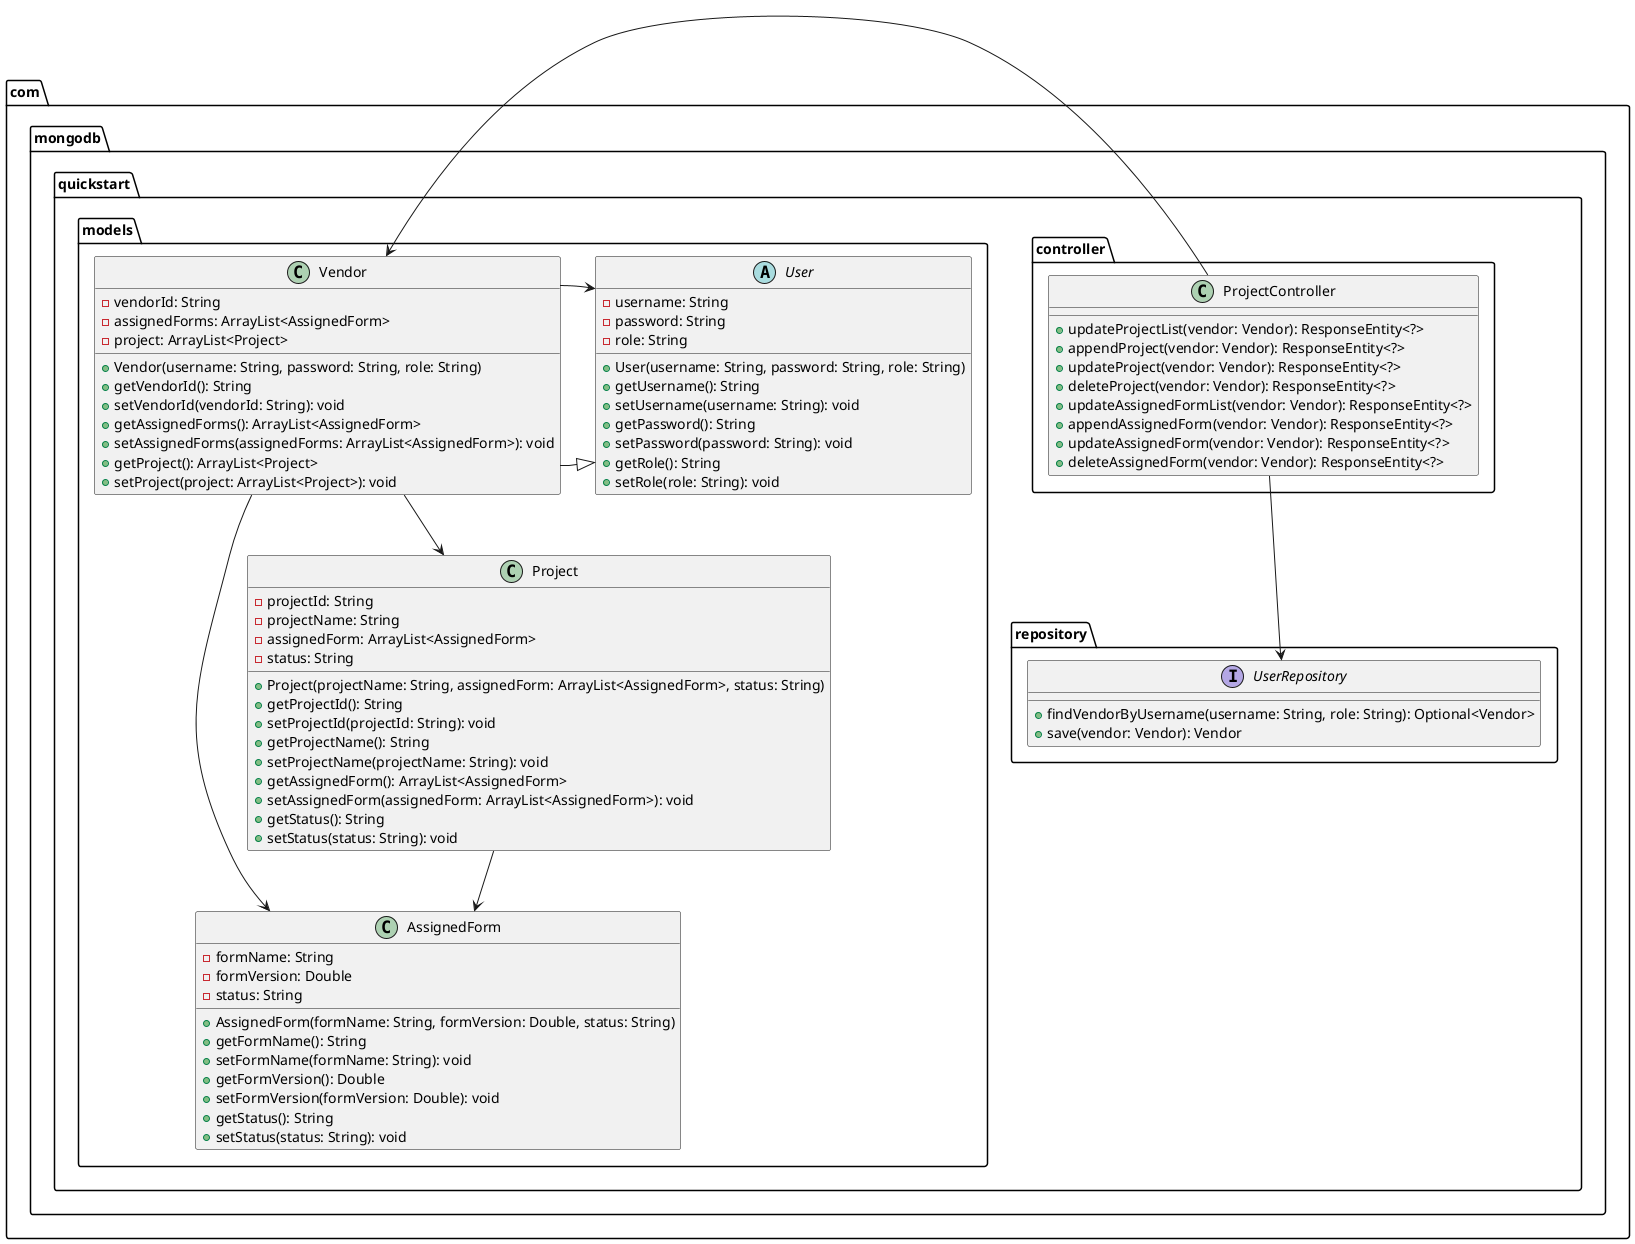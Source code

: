 @startuml

package com.mongodb.quickstart.controller {
    class ProjectController {
        +updateProjectList(vendor: Vendor): ResponseEntity<?>
        +appendProject(vendor: Vendor): ResponseEntity<?>
        +updateProject(vendor: Vendor): ResponseEntity<?>
        +deleteProject(vendor: Vendor): ResponseEntity<?>
        +updateAssignedFormList(vendor: Vendor): ResponseEntity<?>
        +appendAssignedForm(vendor: Vendor): ResponseEntity<?>
        +updateAssignedForm(vendor: Vendor): ResponseEntity<?>
        +deleteAssignedForm(vendor: Vendor): ResponseEntity<?>
    }
}

package com.mongodb.quickstart.models {
    class AssignedForm {
        -formName: String
        -formVersion: Double
        -status: String
        +AssignedForm(formName: String, formVersion: Double, status: String)
        +getFormName(): String
        +setFormName(formName: String): void
        +getFormVersion(): Double
        +setFormVersion(formVersion: Double): void
        +getStatus(): String
        +setStatus(status: String): void
    }

    class Project {
        -projectId: String
        -projectName: String
        -assignedForm: ArrayList<AssignedForm>
        -status: String
        +Project(projectName: String, assignedForm: ArrayList<AssignedForm>, status: String)
        +getProjectId(): String
        +setProjectId(projectId: String): void
        +getProjectName(): String
        +setProjectName(projectName: String): void
        +getAssignedForm(): ArrayList<AssignedForm>
        +setAssignedForm(assignedForm: ArrayList<AssignedForm>): void
        +getStatus(): String
        +setStatus(status: String): void
    }

    abstract class User {
        -username: String
        -password: String
        -role: String
        +User(username: String, password: String, role: String)
        +getUsername(): String
        +setUsername(username: String): void
        +getPassword(): String
        +setPassword(password: String): void
        +getRole(): String
        +setRole(role: String): void
    }

    class Vendor extends User {
        -vendorId: String
        -assignedForms: ArrayList<AssignedForm>
        -project: ArrayList<Project>
        +Vendor(username: String, password: String, role: String)
        +getVendorId(): String
        +setVendorId(vendorId: String): void
        +getAssignedForms(): ArrayList<AssignedForm>
        +setAssignedForms(assignedForms: ArrayList<AssignedForm>): void
        +getProject(): ArrayList<Project>
        +setProject(project: ArrayList<Project>): void
    }
}

package com.mongodb.quickstart.repository {
    interface UserRepository {
        +findVendorByUsername(username: String, role: String): Optional<Vendor>
        +save(vendor: Vendor): Vendor
    }
}

ProjectController --> UserRepository
ProjectController -> Vendor
Vendor -> User
Vendor --> AssignedForm
Vendor --> Project
Project --> AssignedForm

@enduml
